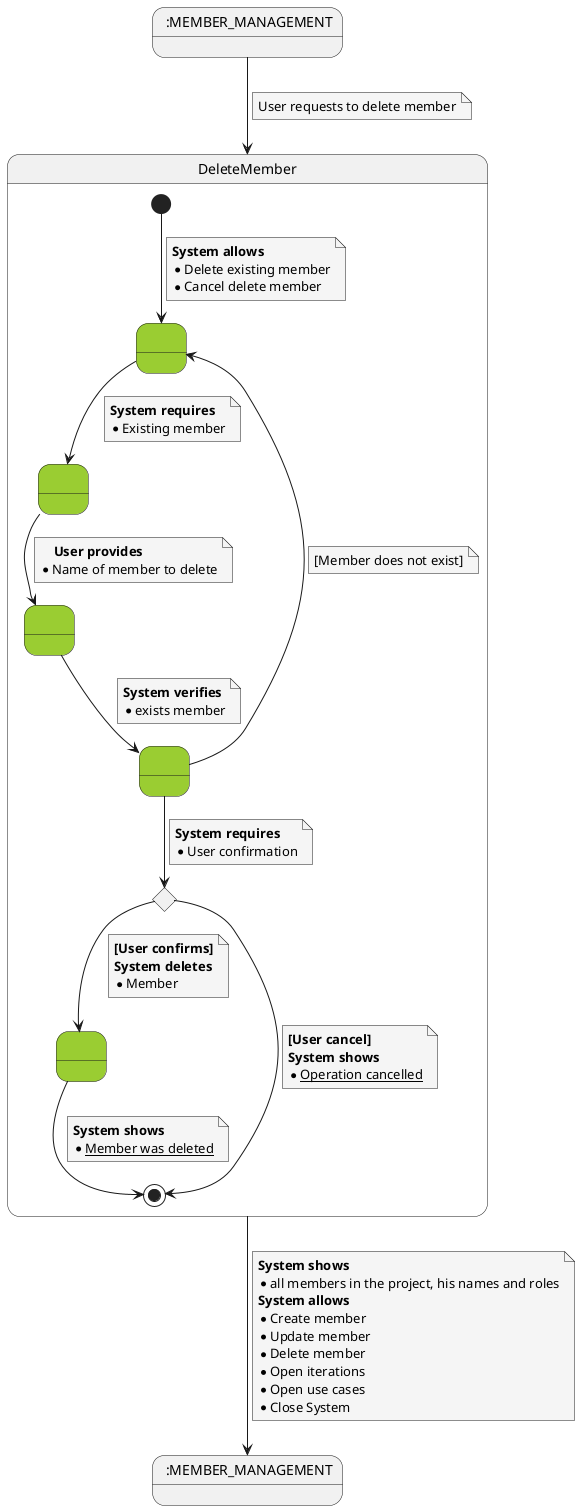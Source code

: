@startuml

skinparam {
    NoteBackgroundColor #whiteSmoke
}

state INITIAL as " :MEMBER_MANAGEMENT"
state FINAL as " :MEMBER_MANAGEMENT"

INITIAL --> DeleteMember
note on link
    User requests to delete member
end note

state DeleteMember {
state 1 as " " #YellowGreen
state 2 as " " #YellowGreen
state 3 as " " #YellowGreen
state 4 as " " #YellowGreen
state CONFIRMATION <<choice>>
state 7 as " " #YellowGreen

[*] --> 1
note on link
    <b>System allows</b>
    * Delete existing member
    * Cancel delete member
end note

1 --> 2
note on link
    <b>System requires</b>
    * Existing member
end note

2 --> 4
note on link
    <b>User provides</b>
* Name of member to delete
end note

4 --> 3
note on link
    <b>System verifies</b>
    * exists member
end note

3 --> 1
note on link
    [Member does not exist]
end note

3 --> CONFIRMATION
note on link
<b>System requires</b>
* User confirmation
end note

CONFIRMATION --> 7
note on link
    <b>[User confirms]</b>
    <b>System deletes</b>
    * Member
end note

7 --> [*]
note on link
    <b>System shows</b>
    * __Member was deleted__
end note

CONFIRMATION --> [*]
note on link
	<b>[User cancel]</b>
	<b>System shows</b>
	* __Operation cancelled__
    end note
}

DeleteMember --> FINAL
note on link
    <b>System shows</b>
    * all members in the project, his names and roles
    <b>System allows</b>
    * Create member
    * Update member
    * Delete member
    * Open iterations
    * Open use cases
    * Close System
end note

@enduml

